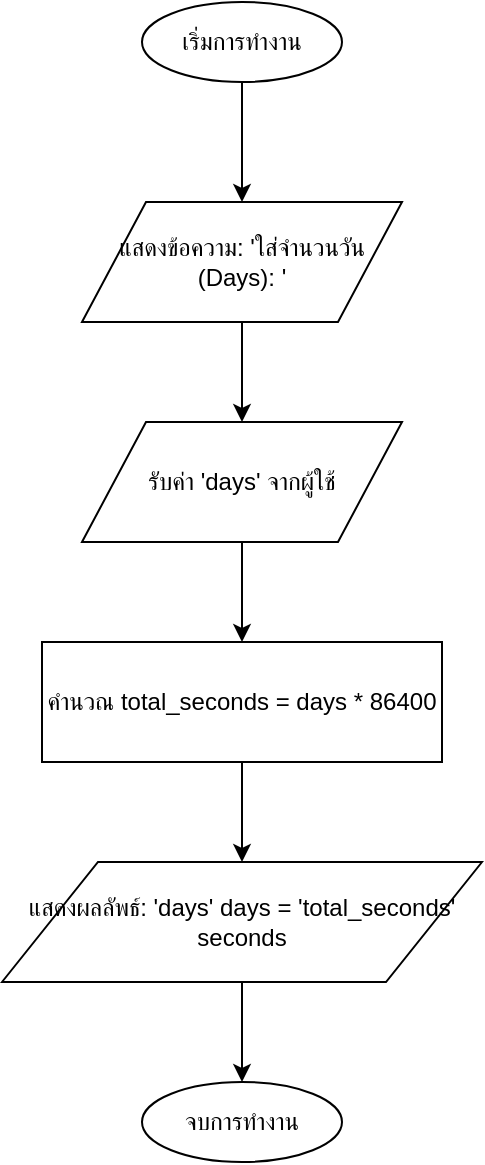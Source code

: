 <mxfile version="28.2.5">
  <diagram id="C5RBs43oDa-KdzZeNtuy" name="Page-1">
    <mxGraphModel grid="1" page="1" gridSize="10" guides="1" tooltips="1" connect="1" arrows="1" fold="1" pageScale="1" pageWidth="827" pageHeight="1169" math="0" shadow="0">
      <root>
        <mxCell id="WIyWlLk6GJQsqaUBKTNV-0" />
        <mxCell id="WIyWlLk6GJQsqaUBKTNV-1" parent="WIyWlLk6GJQsqaUBKTNV-0" />
        <mxCell id="_gqcgKRp1d3KkIGKFcfY-0" value="เริ่มการทำงาน" style="ellipse;whiteSpace=wrap;html=1;" vertex="1" parent="WIyWlLk6GJQsqaUBKTNV-1">
          <mxGeometry x="300" y="50" width="100" height="40" as="geometry" />
        </mxCell>
        <mxCell id="_gqcgKRp1d3KkIGKFcfY-1" value="แสดงข้อความ: &#39;ใส่จำนวนวัน (Days): &#39;" style="shape=parallelogram;perimeter=parallelogramPerimeter;whiteSpace=wrap;html=1;" vertex="1" parent="WIyWlLk6GJQsqaUBKTNV-1">
          <mxGeometry x="270" y="150" width="160" height="60" as="geometry" />
        </mxCell>
        <mxCell id="_gqcgKRp1d3KkIGKFcfY-2" value="รับค่า &#39;days&#39; จากผู้ใช้" style="shape=parallelogram;perimeter=parallelogramPerimeter;whiteSpace=wrap;html=1;" vertex="1" parent="WIyWlLk6GJQsqaUBKTNV-1">
          <mxGeometry x="270" y="260" width="160" height="60" as="geometry" />
        </mxCell>
        <mxCell id="_gqcgKRp1d3KkIGKFcfY-3" value="คำนวณ total_seconds = days * 86400" style="rounded=0;whiteSpace=wrap;html=1;" vertex="1" parent="WIyWlLk6GJQsqaUBKTNV-1">
          <mxGeometry x="250" y="370" width="200" height="60" as="geometry" />
        </mxCell>
        <mxCell id="_gqcgKRp1d3KkIGKFcfY-4" value="แสดงผลลัพธ์: &#39;days&#39; days = &#39;total_seconds&#39; seconds" style="shape=parallelogram;perimeter=parallelogramPerimeter;whiteSpace=wrap;html=1;" vertex="1" parent="WIyWlLk6GJQsqaUBKTNV-1">
          <mxGeometry x="230" y="480" width="240" height="60" as="geometry" />
        </mxCell>
        <mxCell id="_gqcgKRp1d3KkIGKFcfY-5" value="จบการทำงาน" style="ellipse;whiteSpace=wrap;html=1;" vertex="1" parent="WIyWlLk6GJQsqaUBKTNV-1">
          <mxGeometry x="300" y="590" width="100" height="40" as="geometry" />
        </mxCell>
        <mxCell id="_gqcgKRp1d3KkIGKFcfY-6" value="" style="endArrow=classic;html=1;exitX=0.5;exitY=1;entryX=0.5;entryY=0;" edge="1" parent="WIyWlLk6GJQsqaUBKTNV-1" source="_gqcgKRp1d3KkIGKFcfY-0" target="_gqcgKRp1d3KkIGKFcfY-1">
          <mxGeometry width="50" height="50" relative="1" as="geometry">
            <mxPoint x="350" y="90" as="sourcePoint" />
            <mxPoint x="350" y="140" as="targetPoint" />
          </mxGeometry>
        </mxCell>
        <mxCell id="_gqcgKRp1d3KkIGKFcfY-7" value="" style="endArrow=classic;html=1;exitX=0.5;exitY=1;entryX=0.5;entryY=0;" edge="1" parent="WIyWlLk6GJQsqaUBKTNV-1" source="_gqcgKRp1d3KkIGKFcfY-1" target="_gqcgKRp1d3KkIGKFcfY-2">
          <mxGeometry width="50" height="50" relative="1" as="geometry">
            <mxPoint x="350" y="210" as="sourcePoint" />
            <mxPoint x="350" y="260" as="targetPoint" />
          </mxGeometry>
        </mxCell>
        <mxCell id="_gqcgKRp1d3KkIGKFcfY-8" value="" style="endArrow=classic;html=1;exitX=0.5;exitY=1;entryX=0.5;entryY=0;" edge="1" parent="WIyWlLk6GJQsqaUBKTNV-1" source="_gqcgKRp1d3KkIGKFcfY-2" target="_gqcgKRp1d3KkIGKFcfY-3">
          <mxGeometry width="50" height="50" relative="1" as="geometry">
            <mxPoint x="350" y="320" as="sourcePoint" />
            <mxPoint x="350" y="370" as="targetPoint" />
          </mxGeometry>
        </mxCell>
        <mxCell id="_gqcgKRp1d3KkIGKFcfY-9" value="" style="endArrow=classic;html=1;exitX=0.5;exitY=1;entryX=0.5;entryY=0;" edge="1" parent="WIyWlLk6GJQsqaUBKTNV-1" source="_gqcgKRp1d3KkIGKFcfY-3" target="_gqcgKRp1d3KkIGKFcfY-4">
          <mxGeometry width="50" height="50" relative="1" as="geometry">
            <mxPoint x="350" y="430" as="sourcePoint" />
            <mxPoint x="350" y="480" as="targetPoint" />
          </mxGeometry>
        </mxCell>
        <mxCell id="_gqcgKRp1d3KkIGKFcfY-10" value="" style="endArrow=classic;html=1;exitX=0.5;exitY=1;entryX=0.5;entryY=0;" edge="1" parent="WIyWlLk6GJQsqaUBKTNV-1" source="_gqcgKRp1d3KkIGKFcfY-4" target="_gqcgKRp1d3KkIGKFcfY-5">
          <mxGeometry width="50" height="50" relative="1" as="geometry">
            <mxPoint x="350" y="540" as="sourcePoint" />
            <mxPoint x="350" y="590" as="targetPoint" />
          </mxGeometry>
        </mxCell>
      </root>
    </mxGraphModel>
  </diagram>
</mxfile>
